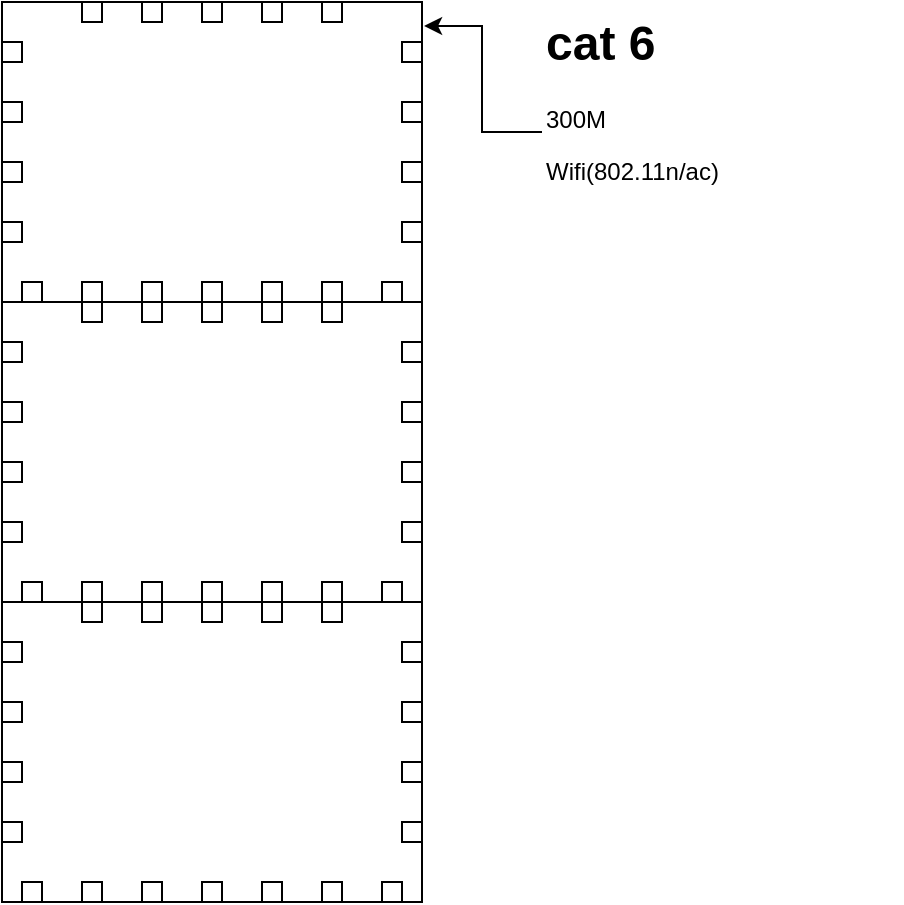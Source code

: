 <mxfile version="24.7.17">
  <diagram name="Página-1" id="bEjzddV3gI1Qo6NDlcU8">
    <mxGraphModel dx="819" dy="446" grid="1" gridSize="10" guides="1" tooltips="1" connect="1" arrows="1" fold="1" page="1" pageScale="1" pageWidth="827" pageHeight="1169" math="0" shadow="0">
      <root>
        <mxCell id="0" />
        <mxCell id="1" parent="0" />
        <mxCell id="-dcKWdusKPxa610ObrPj-1" value="" style="rounded=0;whiteSpace=wrap;html=1;" parent="1" vertex="1">
          <mxGeometry x="230" y="290" width="210" height="150" as="geometry" />
        </mxCell>
        <mxCell id="-gWjbdV3mslaM5KhAlm3-1" value="" style="rounded=0;whiteSpace=wrap;html=1;" vertex="1" parent="1">
          <mxGeometry x="300" y="290" width="10" height="10" as="geometry" />
        </mxCell>
        <mxCell id="-gWjbdV3mslaM5KhAlm3-2" value="" style="rounded=0;whiteSpace=wrap;html=1;" vertex="1" parent="1">
          <mxGeometry x="330" y="290" width="10" height="10" as="geometry" />
        </mxCell>
        <mxCell id="-gWjbdV3mslaM5KhAlm3-3" value="" style="rounded=0;whiteSpace=wrap;html=1;" vertex="1" parent="1">
          <mxGeometry x="360" y="290" width="10" height="10" as="geometry" />
        </mxCell>
        <mxCell id="-gWjbdV3mslaM5KhAlm3-4" value="" style="rounded=0;whiteSpace=wrap;html=1;" vertex="1" parent="1">
          <mxGeometry x="390" y="290" width="10" height="10" as="geometry" />
        </mxCell>
        <mxCell id="-gWjbdV3mslaM5KhAlm3-7" value="" style="rounded=0;whiteSpace=wrap;html=1;" vertex="1" parent="1">
          <mxGeometry x="300" y="290" width="10" height="10" as="geometry" />
        </mxCell>
        <mxCell id="-gWjbdV3mslaM5KhAlm3-8" value="" style="rounded=0;whiteSpace=wrap;html=1;" vertex="1" parent="1">
          <mxGeometry x="270" y="290" width="10" height="10" as="geometry" />
        </mxCell>
        <mxCell id="-gWjbdV3mslaM5KhAlm3-9" value="" style="rounded=0;whiteSpace=wrap;html=1;" vertex="1" parent="1">
          <mxGeometry x="230" y="310" width="10" height="10" as="geometry" />
        </mxCell>
        <mxCell id="-gWjbdV3mslaM5KhAlm3-10" value="" style="rounded=0;whiteSpace=wrap;html=1;" vertex="1" parent="1">
          <mxGeometry x="230" y="340" width="10" height="10" as="geometry" />
        </mxCell>
        <mxCell id="-gWjbdV3mslaM5KhAlm3-11" value="" style="rounded=0;whiteSpace=wrap;html=1;" vertex="1" parent="1">
          <mxGeometry x="230" y="370" width="10" height="10" as="geometry" />
        </mxCell>
        <mxCell id="-gWjbdV3mslaM5KhAlm3-12" value="" style="rounded=0;whiteSpace=wrap;html=1;" vertex="1" parent="1">
          <mxGeometry x="230" y="400" width="10" height="10" as="geometry" />
        </mxCell>
        <mxCell id="-gWjbdV3mslaM5KhAlm3-13" value="" style="rounded=0;whiteSpace=wrap;html=1;" vertex="1" parent="1">
          <mxGeometry x="240" y="430" width="10" height="10" as="geometry" />
        </mxCell>
        <mxCell id="-gWjbdV3mslaM5KhAlm3-14" value="" style="rounded=0;whiteSpace=wrap;html=1;" vertex="1" parent="1">
          <mxGeometry x="270" y="430" width="10" height="10" as="geometry" />
        </mxCell>
        <mxCell id="-gWjbdV3mslaM5KhAlm3-15" value="" style="rounded=0;whiteSpace=wrap;html=1;" vertex="1" parent="1">
          <mxGeometry x="300" y="430" width="10" height="10" as="geometry" />
        </mxCell>
        <mxCell id="-gWjbdV3mslaM5KhAlm3-17" value="" style="rounded=0;whiteSpace=wrap;html=1;" vertex="1" parent="1">
          <mxGeometry x="430" y="340" width="10" height="10" as="geometry" />
        </mxCell>
        <mxCell id="-gWjbdV3mslaM5KhAlm3-18" value="" style="rounded=0;whiteSpace=wrap;html=1;" vertex="1" parent="1">
          <mxGeometry x="430" y="370" width="10" height="10" as="geometry" />
        </mxCell>
        <mxCell id="-gWjbdV3mslaM5KhAlm3-19" value="" style="rounded=0;whiteSpace=wrap;html=1;" vertex="1" parent="1">
          <mxGeometry x="430" y="310" width="10" height="10" as="geometry" />
        </mxCell>
        <mxCell id="-gWjbdV3mslaM5KhAlm3-20" value="" style="rounded=0;whiteSpace=wrap;html=1;" vertex="1" parent="1">
          <mxGeometry x="430" y="400" width="10" height="10" as="geometry" />
        </mxCell>
        <mxCell id="-gWjbdV3mslaM5KhAlm3-21" value="" style="rounded=0;whiteSpace=wrap;html=1;" vertex="1" parent="1">
          <mxGeometry x="390" y="430" width="10" height="10" as="geometry" />
        </mxCell>
        <mxCell id="-gWjbdV3mslaM5KhAlm3-22" value="" style="rounded=0;whiteSpace=wrap;html=1;" vertex="1" parent="1">
          <mxGeometry x="360" y="430" width="10" height="10" as="geometry" />
        </mxCell>
        <mxCell id="-gWjbdV3mslaM5KhAlm3-23" value="" style="rounded=0;whiteSpace=wrap;html=1;" vertex="1" parent="1">
          <mxGeometry x="330" y="430" width="10" height="10" as="geometry" />
        </mxCell>
        <mxCell id="-gWjbdV3mslaM5KhAlm3-88" value="" style="rounded=0;whiteSpace=wrap;html=1;" vertex="1" parent="1">
          <mxGeometry x="420" y="430" width="10" height="10" as="geometry" />
        </mxCell>
        <mxCell id="-gWjbdV3mslaM5KhAlm3-135" value="" style="rounded=0;whiteSpace=wrap;html=1;" vertex="1" parent="1">
          <mxGeometry x="230" y="440" width="210" height="150" as="geometry" />
        </mxCell>
        <mxCell id="-gWjbdV3mslaM5KhAlm3-136" value="" style="rounded=0;whiteSpace=wrap;html=1;" vertex="1" parent="1">
          <mxGeometry x="300" y="440" width="10" height="10" as="geometry" />
        </mxCell>
        <mxCell id="-gWjbdV3mslaM5KhAlm3-137" value="" style="rounded=0;whiteSpace=wrap;html=1;" vertex="1" parent="1">
          <mxGeometry x="330" y="440" width="10" height="10" as="geometry" />
        </mxCell>
        <mxCell id="-gWjbdV3mslaM5KhAlm3-138" value="" style="rounded=0;whiteSpace=wrap;html=1;" vertex="1" parent="1">
          <mxGeometry x="360" y="440" width="10" height="10" as="geometry" />
        </mxCell>
        <mxCell id="-gWjbdV3mslaM5KhAlm3-139" value="" style="rounded=0;whiteSpace=wrap;html=1;" vertex="1" parent="1">
          <mxGeometry x="390" y="440" width="10" height="10" as="geometry" />
        </mxCell>
        <mxCell id="-gWjbdV3mslaM5KhAlm3-140" value="" style="rounded=0;whiteSpace=wrap;html=1;" vertex="1" parent="1">
          <mxGeometry x="300" y="440" width="10" height="10" as="geometry" />
        </mxCell>
        <mxCell id="-gWjbdV3mslaM5KhAlm3-141" value="" style="rounded=0;whiteSpace=wrap;html=1;" vertex="1" parent="1">
          <mxGeometry x="270" y="440" width="10" height="10" as="geometry" />
        </mxCell>
        <mxCell id="-gWjbdV3mslaM5KhAlm3-142" value="" style="rounded=0;whiteSpace=wrap;html=1;" vertex="1" parent="1">
          <mxGeometry x="230" y="460" width="10" height="10" as="geometry" />
        </mxCell>
        <mxCell id="-gWjbdV3mslaM5KhAlm3-143" value="" style="rounded=0;whiteSpace=wrap;html=1;" vertex="1" parent="1">
          <mxGeometry x="230" y="490" width="10" height="10" as="geometry" />
        </mxCell>
        <mxCell id="-gWjbdV3mslaM5KhAlm3-144" value="" style="rounded=0;whiteSpace=wrap;html=1;" vertex="1" parent="1">
          <mxGeometry x="230" y="520" width="10" height="10" as="geometry" />
        </mxCell>
        <mxCell id="-gWjbdV3mslaM5KhAlm3-145" value="" style="rounded=0;whiteSpace=wrap;html=1;" vertex="1" parent="1">
          <mxGeometry x="230" y="550" width="10" height="10" as="geometry" />
        </mxCell>
        <mxCell id="-gWjbdV3mslaM5KhAlm3-146" value="" style="rounded=0;whiteSpace=wrap;html=1;" vertex="1" parent="1">
          <mxGeometry x="240" y="580" width="10" height="10" as="geometry" />
        </mxCell>
        <mxCell id="-gWjbdV3mslaM5KhAlm3-147" value="" style="rounded=0;whiteSpace=wrap;html=1;" vertex="1" parent="1">
          <mxGeometry x="270" y="580" width="10" height="10" as="geometry" />
        </mxCell>
        <mxCell id="-gWjbdV3mslaM5KhAlm3-148" value="" style="rounded=0;whiteSpace=wrap;html=1;" vertex="1" parent="1">
          <mxGeometry x="300" y="580" width="10" height="10" as="geometry" />
        </mxCell>
        <mxCell id="-gWjbdV3mslaM5KhAlm3-149" value="" style="rounded=0;whiteSpace=wrap;html=1;" vertex="1" parent="1">
          <mxGeometry x="430" y="490" width="10" height="10" as="geometry" />
        </mxCell>
        <mxCell id="-gWjbdV3mslaM5KhAlm3-150" value="" style="rounded=0;whiteSpace=wrap;html=1;" vertex="1" parent="1">
          <mxGeometry x="430" y="520" width="10" height="10" as="geometry" />
        </mxCell>
        <mxCell id="-gWjbdV3mslaM5KhAlm3-151" value="" style="rounded=0;whiteSpace=wrap;html=1;" vertex="1" parent="1">
          <mxGeometry x="430" y="460" width="10" height="10" as="geometry" />
        </mxCell>
        <mxCell id="-gWjbdV3mslaM5KhAlm3-152" value="" style="rounded=0;whiteSpace=wrap;html=1;" vertex="1" parent="1">
          <mxGeometry x="430" y="550" width="10" height="10" as="geometry" />
        </mxCell>
        <mxCell id="-gWjbdV3mslaM5KhAlm3-153" value="" style="rounded=0;whiteSpace=wrap;html=1;" vertex="1" parent="1">
          <mxGeometry x="390" y="580" width="10" height="10" as="geometry" />
        </mxCell>
        <mxCell id="-gWjbdV3mslaM5KhAlm3-154" value="" style="rounded=0;whiteSpace=wrap;html=1;" vertex="1" parent="1">
          <mxGeometry x="360" y="580" width="10" height="10" as="geometry" />
        </mxCell>
        <mxCell id="-gWjbdV3mslaM5KhAlm3-155" value="" style="rounded=0;whiteSpace=wrap;html=1;" vertex="1" parent="1">
          <mxGeometry x="330" y="580" width="10" height="10" as="geometry" />
        </mxCell>
        <mxCell id="-gWjbdV3mslaM5KhAlm3-156" value="" style="rounded=0;whiteSpace=wrap;html=1;" vertex="1" parent="1">
          <mxGeometry x="420" y="580" width="10" height="10" as="geometry" />
        </mxCell>
        <mxCell id="-gWjbdV3mslaM5KhAlm3-157" value="" style="rounded=0;whiteSpace=wrap;html=1;" vertex="1" parent="1">
          <mxGeometry x="230" y="590" width="210" height="150" as="geometry" />
        </mxCell>
        <mxCell id="-gWjbdV3mslaM5KhAlm3-158" value="" style="rounded=0;whiteSpace=wrap;html=1;" vertex="1" parent="1">
          <mxGeometry x="300" y="590" width="10" height="10" as="geometry" />
        </mxCell>
        <mxCell id="-gWjbdV3mslaM5KhAlm3-159" value="" style="rounded=0;whiteSpace=wrap;html=1;" vertex="1" parent="1">
          <mxGeometry x="330" y="590" width="10" height="10" as="geometry" />
        </mxCell>
        <mxCell id="-gWjbdV3mslaM5KhAlm3-160" value="" style="rounded=0;whiteSpace=wrap;html=1;" vertex="1" parent="1">
          <mxGeometry x="360" y="590" width="10" height="10" as="geometry" />
        </mxCell>
        <mxCell id="-gWjbdV3mslaM5KhAlm3-161" value="" style="rounded=0;whiteSpace=wrap;html=1;" vertex="1" parent="1">
          <mxGeometry x="390" y="590" width="10" height="10" as="geometry" />
        </mxCell>
        <mxCell id="-gWjbdV3mslaM5KhAlm3-162" value="" style="rounded=0;whiteSpace=wrap;html=1;" vertex="1" parent="1">
          <mxGeometry x="300" y="590" width="10" height="10" as="geometry" />
        </mxCell>
        <mxCell id="-gWjbdV3mslaM5KhAlm3-163" value="" style="rounded=0;whiteSpace=wrap;html=1;" vertex="1" parent="1">
          <mxGeometry x="270" y="590" width="10" height="10" as="geometry" />
        </mxCell>
        <mxCell id="-gWjbdV3mslaM5KhAlm3-164" value="" style="rounded=0;whiteSpace=wrap;html=1;" vertex="1" parent="1">
          <mxGeometry x="230" y="610" width="10" height="10" as="geometry" />
        </mxCell>
        <mxCell id="-gWjbdV3mslaM5KhAlm3-165" value="" style="rounded=0;whiteSpace=wrap;html=1;" vertex="1" parent="1">
          <mxGeometry x="230" y="640" width="10" height="10" as="geometry" />
        </mxCell>
        <mxCell id="-gWjbdV3mslaM5KhAlm3-166" value="" style="rounded=0;whiteSpace=wrap;html=1;" vertex="1" parent="1">
          <mxGeometry x="230" y="670" width="10" height="10" as="geometry" />
        </mxCell>
        <mxCell id="-gWjbdV3mslaM5KhAlm3-167" value="" style="rounded=0;whiteSpace=wrap;html=1;" vertex="1" parent="1">
          <mxGeometry x="230" y="700" width="10" height="10" as="geometry" />
        </mxCell>
        <mxCell id="-gWjbdV3mslaM5KhAlm3-168" value="" style="rounded=0;whiteSpace=wrap;html=1;" vertex="1" parent="1">
          <mxGeometry x="240" y="730" width="10" height="10" as="geometry" />
        </mxCell>
        <mxCell id="-gWjbdV3mslaM5KhAlm3-169" value="" style="rounded=0;whiteSpace=wrap;html=1;" vertex="1" parent="1">
          <mxGeometry x="270" y="730" width="10" height="10" as="geometry" />
        </mxCell>
        <mxCell id="-gWjbdV3mslaM5KhAlm3-170" value="" style="rounded=0;whiteSpace=wrap;html=1;" vertex="1" parent="1">
          <mxGeometry x="300" y="730" width="10" height="10" as="geometry" />
        </mxCell>
        <mxCell id="-gWjbdV3mslaM5KhAlm3-171" value="" style="rounded=0;whiteSpace=wrap;html=1;" vertex="1" parent="1">
          <mxGeometry x="430" y="640" width="10" height="10" as="geometry" />
        </mxCell>
        <mxCell id="-gWjbdV3mslaM5KhAlm3-172" value="" style="rounded=0;whiteSpace=wrap;html=1;" vertex="1" parent="1">
          <mxGeometry x="430" y="670" width="10" height="10" as="geometry" />
        </mxCell>
        <mxCell id="-gWjbdV3mslaM5KhAlm3-173" value="" style="rounded=0;whiteSpace=wrap;html=1;" vertex="1" parent="1">
          <mxGeometry x="430" y="610" width="10" height="10" as="geometry" />
        </mxCell>
        <mxCell id="-gWjbdV3mslaM5KhAlm3-174" value="" style="rounded=0;whiteSpace=wrap;html=1;" vertex="1" parent="1">
          <mxGeometry x="430" y="700" width="10" height="10" as="geometry" />
        </mxCell>
        <mxCell id="-gWjbdV3mslaM5KhAlm3-175" value="" style="rounded=0;whiteSpace=wrap;html=1;" vertex="1" parent="1">
          <mxGeometry x="390" y="730" width="10" height="10" as="geometry" />
        </mxCell>
        <mxCell id="-gWjbdV3mslaM5KhAlm3-176" value="" style="rounded=0;whiteSpace=wrap;html=1;" vertex="1" parent="1">
          <mxGeometry x="360" y="730" width="10" height="10" as="geometry" />
        </mxCell>
        <mxCell id="-gWjbdV3mslaM5KhAlm3-177" value="" style="rounded=0;whiteSpace=wrap;html=1;" vertex="1" parent="1">
          <mxGeometry x="330" y="730" width="10" height="10" as="geometry" />
        </mxCell>
        <mxCell id="-gWjbdV3mslaM5KhAlm3-178" value="" style="rounded=0;whiteSpace=wrap;html=1;" vertex="1" parent="1">
          <mxGeometry x="420" y="730" width="10" height="10" as="geometry" />
        </mxCell>
        <mxCell id="-gWjbdV3mslaM5KhAlm3-179" value="&lt;h1 style=&quot;margin-top: 0px;&quot;&gt;cat 6&lt;/h1&gt;&lt;p&gt;300M&lt;/p&gt;&lt;p&gt;Wifi(802.11n/ac)&lt;/p&gt;&lt;p&gt;&lt;br&gt;&lt;/p&gt;" style="text;html=1;whiteSpace=wrap;overflow=hidden;rounded=0;" vertex="1" parent="1">
          <mxGeometry x="500" y="290" width="180" height="130" as="geometry" />
        </mxCell>
        <mxCell id="-gWjbdV3mslaM5KhAlm3-180" style="edgeStyle=orthogonalEdgeStyle;rounded=0;orthogonalLoop=1;jettySize=auto;html=1;entryX=1.005;entryY=0.08;entryDx=0;entryDy=0;entryPerimeter=0;" edge="1" parent="1" source="-gWjbdV3mslaM5KhAlm3-179" target="-dcKWdusKPxa610ObrPj-1">
          <mxGeometry relative="1" as="geometry" />
        </mxCell>
      </root>
    </mxGraphModel>
  </diagram>
</mxfile>
